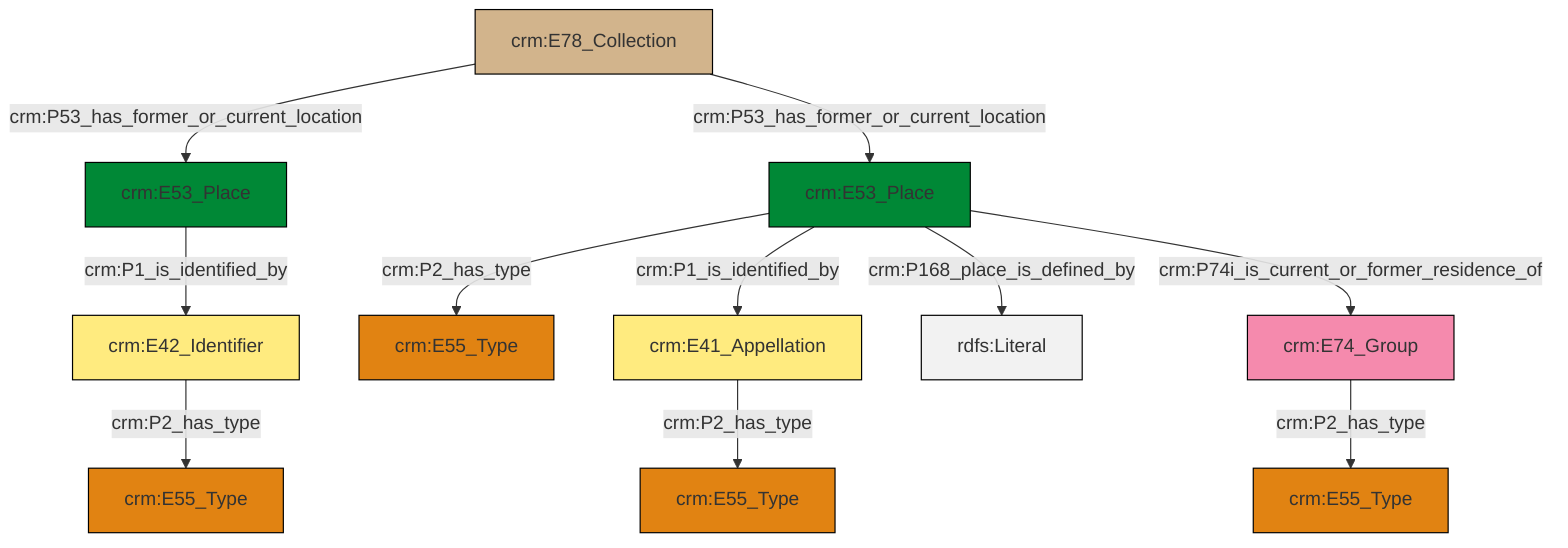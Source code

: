 graph TD
classDef Literal fill:#f2f2f2,stroke:#000000;
classDef CRM_Entity fill:#FFFFFF,stroke:#000000;
classDef Temporal_Entity fill:#00C9E6, stroke:#000000;
classDef Type fill:#E18312, stroke:#000000;
classDef Time-Span fill:#2C9C91, stroke:#000000;
classDef Appellation fill:#FFEB7F, stroke:#000000;
classDef Place fill:#008836, stroke:#000000;
classDef Persistent_Item fill:#B266B2, stroke:#000000;
classDef Conceptual_Object fill:#FFD700, stroke:#000000;
classDef Physical_Thing fill:#D2B48C, stroke:#000000;
classDef Actor fill:#f58aad, stroke:#000000;
classDef PC_Classes fill:#4ce600, stroke:#000000;
classDef Multi fill:#cccccc,stroke:#000000;

8["crm:E53_Place"]:::Place -->|crm:P1_is_identified_by| 9["crm:E41_Appellation"]:::Appellation
0["crm:E78_Collection"]:::Physical_Thing -->|crm:P53_has_former_or_current_location| 11["crm:E53_Place"]:::Place
8["crm:E53_Place"]:::Place -->|crm:P168_place_is_defined_by| 12[rdfs:Literal]:::Literal
8["crm:E53_Place"]:::Place -->|crm:P2_has_type| 4["crm:E55_Type"]:::Type
0["crm:E78_Collection"]:::Physical_Thing -->|crm:P53_has_former_or_current_location| 8["crm:E53_Place"]:::Place
22["crm:E42_Identifier"]:::Appellation -->|crm:P2_has_type| 13["crm:E55_Type"]:::Type
2["crm:E74_Group"]:::Actor -->|crm:P2_has_type| 6["crm:E55_Type"]:::Type
8["crm:E53_Place"]:::Place -->|crm:P74i_is_current_or_former_residence_of| 2["crm:E74_Group"]:::Actor
11["crm:E53_Place"]:::Place -->|crm:P1_is_identified_by| 22["crm:E42_Identifier"]:::Appellation
9["crm:E41_Appellation"]:::Appellation -->|crm:P2_has_type| 16["crm:E55_Type"]:::Type